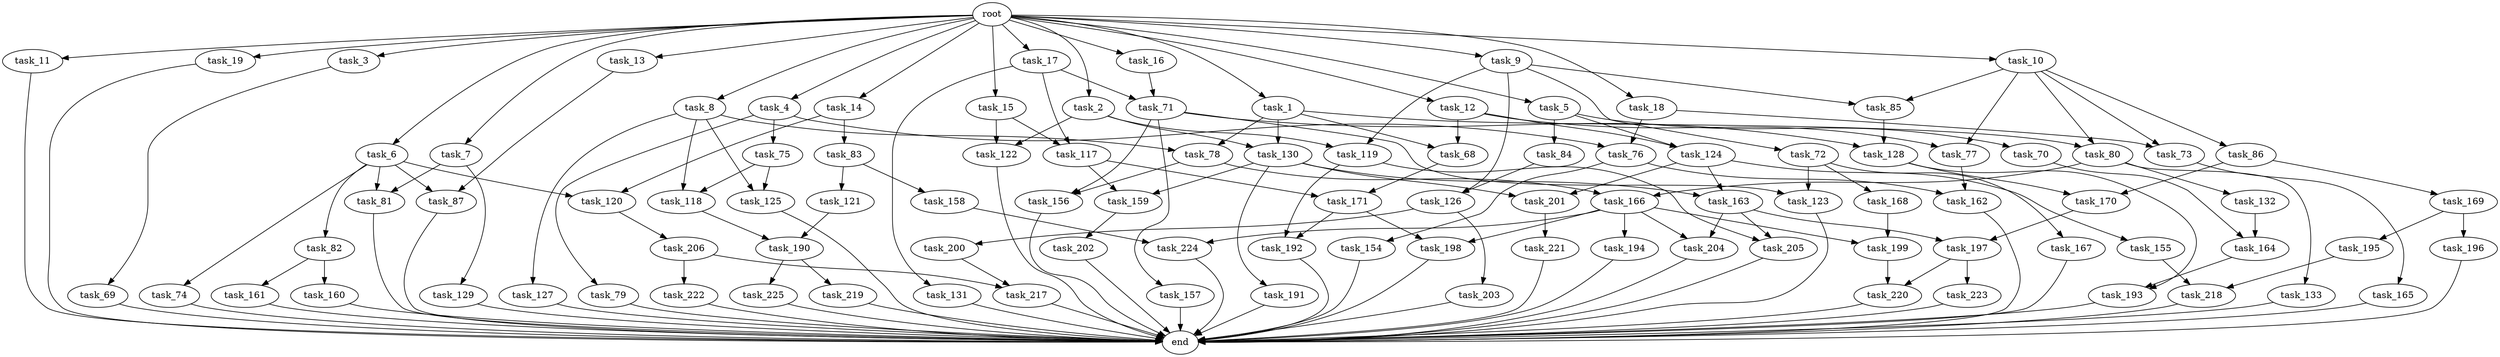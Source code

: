 digraph G {
  root [size="0.000000"];
  task_1 [size="1.024000"];
  task_2 [size="1.024000"];
  task_3 [size="1.024000"];
  task_4 [size="1.024000"];
  task_5 [size="1.024000"];
  task_6 [size="1.024000"];
  task_7 [size="1.024000"];
  task_8 [size="1.024000"];
  task_9 [size="1.024000"];
  task_10 [size="1.024000"];
  task_11 [size="1.024000"];
  task_12 [size="1.024000"];
  task_13 [size="1.024000"];
  task_14 [size="1.024000"];
  task_15 [size="1.024000"];
  task_16 [size="1.024000"];
  task_17 [size="1.024000"];
  task_18 [size="1.024000"];
  task_19 [size="1.024000"];
  task_68 [size="730144440.320000"];
  task_69 [size="549755813.888000"];
  task_70 [size="137438953.472000"];
  task_71 [size="446676598.784000"];
  task_72 [size="34359738.368000"];
  task_73 [size="1279900254.208000"];
  task_74 [size="420906795.008000"];
  task_75 [size="34359738.368000"];
  task_76 [size="893353197.568000"];
  task_77 [size="455266533.376000"];
  task_78 [size="1245540515.840000"];
  task_79 [size="34359738.368000"];
  task_80 [size="1116691496.960000"];
  task_81 [size="1116691496.960000"];
  task_82 [size="420906795.008000"];
  task_83 [size="137438953.472000"];
  task_84 [size="137438953.472000"];
  task_85 [size="455266533.376000"];
  task_86 [size="420906795.008000"];
  task_87 [size="635655159.808000"];
  task_117 [size="730144440.320000"];
  task_118 [size="1099511627.776000"];
  task_119 [size="584115552.256000"];
  task_120 [size="558345748.480000"];
  task_121 [size="695784701.952000"];
  task_122 [size="970662608.896000"];
  task_123 [size="687194767.360000"];
  task_124 [size="171798691.840000"];
  task_125 [size="1099511627.776000"];
  task_126 [size="730144440.320000"];
  task_127 [size="549755813.888000"];
  task_128 [size="970662608.896000"];
  task_129 [size="695784701.952000"];
  task_130 [size="1245540515.840000"];
  task_131 [size="309237645.312000"];
  task_132 [size="858993459.200000"];
  task_133 [size="858993459.200000"];
  task_154 [size="309237645.312000"];
  task_155 [size="309237645.312000"];
  task_156 [size="584115552.256000"];
  task_157 [size="549755813.888000"];
  task_158 [size="695784701.952000"];
  task_159 [size="893353197.568000"];
  task_160 [size="549755813.888000"];
  task_161 [size="549755813.888000"];
  task_162 [size="1005022347.264000"];
  task_163 [size="343597383.680000"];
  task_164 [size="1279900254.208000"];
  task_165 [size="420906795.008000"];
  task_166 [size="893353197.568000"];
  task_167 [size="137438953.472000"];
  task_168 [size="137438953.472000"];
  task_169 [size="137438953.472000"];
  task_170 [size="352187318.272000"];
  task_171 [size="1408749273.088000"];
  task_190 [size="627065225.216000"];
  task_191 [size="34359738.368000"];
  task_192 [size="1116691496.960000"];
  task_193 [size="352187318.272000"];
  task_194 [size="214748364.800000"];
  task_195 [size="77309411.328000"];
  task_196 [size="77309411.328000"];
  task_197 [size="249108103.168000"];
  task_198 [size="910533066.752000"];
  task_199 [size="523986010.112000"];
  task_200 [size="420906795.008000"];
  task_201 [size="343597383.680000"];
  task_202 [size="420906795.008000"];
  task_203 [size="420906795.008000"];
  task_204 [size="249108103.168000"];
  task_205 [size="455266533.376000"];
  task_206 [size="309237645.312000"];
  task_217 [size="833223655.424000"];
  task_218 [size="343597383.680000"];
  task_219 [size="137438953.472000"];
  task_220 [size="730144440.320000"];
  task_221 [size="549755813.888000"];
  task_222 [size="137438953.472000"];
  task_223 [size="309237645.312000"];
  task_224 [size="764504178.688000"];
  task_225 [size="137438953.472000"];
  end [size="0.000000"];

  root -> task_1 [size="1.000000"];
  root -> task_2 [size="1.000000"];
  root -> task_3 [size="1.000000"];
  root -> task_4 [size="1.000000"];
  root -> task_5 [size="1.000000"];
  root -> task_6 [size="1.000000"];
  root -> task_7 [size="1.000000"];
  root -> task_8 [size="1.000000"];
  root -> task_9 [size="1.000000"];
  root -> task_10 [size="1.000000"];
  root -> task_11 [size="1.000000"];
  root -> task_12 [size="1.000000"];
  root -> task_13 [size="1.000000"];
  root -> task_14 [size="1.000000"];
  root -> task_15 [size="1.000000"];
  root -> task_16 [size="1.000000"];
  root -> task_17 [size="1.000000"];
  root -> task_18 [size="1.000000"];
  root -> task_19 [size="1.000000"];
  task_1 -> task_68 [size="679477248.000000"];
  task_1 -> task_78 [size="679477248.000000"];
  task_1 -> task_80 [size="679477248.000000"];
  task_1 -> task_130 [size="679477248.000000"];
  task_2 -> task_119 [size="536870912.000000"];
  task_2 -> task_122 [size="536870912.000000"];
  task_2 -> task_130 [size="536870912.000000"];
  task_3 -> task_69 [size="536870912.000000"];
  task_4 -> task_75 [size="33554432.000000"];
  task_4 -> task_76 [size="33554432.000000"];
  task_4 -> task_79 [size="33554432.000000"];
  task_5 -> task_70 [size="134217728.000000"];
  task_5 -> task_84 [size="134217728.000000"];
  task_5 -> task_124 [size="134217728.000000"];
  task_6 -> task_74 [size="411041792.000000"];
  task_6 -> task_81 [size="411041792.000000"];
  task_6 -> task_82 [size="411041792.000000"];
  task_6 -> task_87 [size="411041792.000000"];
  task_6 -> task_120 [size="411041792.000000"];
  task_7 -> task_81 [size="679477248.000000"];
  task_7 -> task_129 [size="679477248.000000"];
  task_8 -> task_78 [size="536870912.000000"];
  task_8 -> task_118 [size="536870912.000000"];
  task_8 -> task_125 [size="536870912.000000"];
  task_8 -> task_127 [size="536870912.000000"];
  task_9 -> task_72 [size="33554432.000000"];
  task_9 -> task_85 [size="33554432.000000"];
  task_9 -> task_119 [size="33554432.000000"];
  task_9 -> task_126 [size="33554432.000000"];
  task_10 -> task_73 [size="411041792.000000"];
  task_10 -> task_77 [size="411041792.000000"];
  task_10 -> task_80 [size="411041792.000000"];
  task_10 -> task_85 [size="411041792.000000"];
  task_10 -> task_86 [size="411041792.000000"];
  task_11 -> end [size="1.000000"];
  task_12 -> task_68 [size="33554432.000000"];
  task_12 -> task_77 [size="33554432.000000"];
  task_12 -> task_124 [size="33554432.000000"];
  task_13 -> task_87 [size="209715200.000000"];
  task_14 -> task_83 [size="134217728.000000"];
  task_14 -> task_120 [size="134217728.000000"];
  task_15 -> task_117 [size="411041792.000000"];
  task_15 -> task_122 [size="411041792.000000"];
  task_16 -> task_71 [size="134217728.000000"];
  task_17 -> task_71 [size="301989888.000000"];
  task_17 -> task_117 [size="301989888.000000"];
  task_17 -> task_131 [size="301989888.000000"];
  task_18 -> task_73 [size="838860800.000000"];
  task_18 -> task_76 [size="838860800.000000"];
  task_19 -> end [size="1.000000"];
  task_68 -> task_171 [size="536870912.000000"];
  task_69 -> end [size="1.000000"];
  task_70 -> task_164 [size="838860800.000000"];
  task_71 -> task_123 [size="536870912.000000"];
  task_71 -> task_128 [size="536870912.000000"];
  task_71 -> task_156 [size="536870912.000000"];
  task_71 -> task_157 [size="536870912.000000"];
  task_72 -> task_123 [size="134217728.000000"];
  task_72 -> task_167 [size="134217728.000000"];
  task_72 -> task_168 [size="134217728.000000"];
  task_73 -> task_165 [size="411041792.000000"];
  task_74 -> end [size="1.000000"];
  task_75 -> task_118 [size="536870912.000000"];
  task_75 -> task_125 [size="536870912.000000"];
  task_76 -> task_154 [size="301989888.000000"];
  task_76 -> task_162 [size="301989888.000000"];
  task_77 -> task_162 [size="679477248.000000"];
  task_78 -> task_156 [size="33554432.000000"];
  task_78 -> task_166 [size="33554432.000000"];
  task_79 -> end [size="1.000000"];
  task_80 -> task_132 [size="838860800.000000"];
  task_80 -> task_133 [size="838860800.000000"];
  task_80 -> task_166 [size="838860800.000000"];
  task_81 -> end [size="1.000000"];
  task_82 -> task_160 [size="536870912.000000"];
  task_82 -> task_161 [size="536870912.000000"];
  task_83 -> task_121 [size="679477248.000000"];
  task_83 -> task_158 [size="679477248.000000"];
  task_84 -> task_126 [size="679477248.000000"];
  task_85 -> task_128 [size="411041792.000000"];
  task_86 -> task_169 [size="134217728.000000"];
  task_86 -> task_170 [size="134217728.000000"];
  task_87 -> end [size="1.000000"];
  task_117 -> task_159 [size="838860800.000000"];
  task_117 -> task_171 [size="838860800.000000"];
  task_118 -> task_190 [size="536870912.000000"];
  task_119 -> task_192 [size="411041792.000000"];
  task_119 -> task_205 [size="411041792.000000"];
  task_120 -> task_206 [size="301989888.000000"];
  task_121 -> task_190 [size="75497472.000000"];
  task_122 -> end [size="1.000000"];
  task_123 -> end [size="1.000000"];
  task_124 -> task_155 [size="301989888.000000"];
  task_124 -> task_163 [size="301989888.000000"];
  task_124 -> task_201 [size="301989888.000000"];
  task_125 -> end [size="1.000000"];
  task_126 -> task_200 [size="411041792.000000"];
  task_126 -> task_203 [size="411041792.000000"];
  task_127 -> end [size="1.000000"];
  task_128 -> task_170 [size="209715200.000000"];
  task_128 -> task_193 [size="209715200.000000"];
  task_129 -> end [size="1.000000"];
  task_130 -> task_159 [size="33554432.000000"];
  task_130 -> task_163 [size="33554432.000000"];
  task_130 -> task_191 [size="33554432.000000"];
  task_130 -> task_201 [size="33554432.000000"];
  task_131 -> end [size="1.000000"];
  task_132 -> task_164 [size="411041792.000000"];
  task_133 -> end [size="1.000000"];
  task_154 -> end [size="1.000000"];
  task_155 -> task_218 [size="301989888.000000"];
  task_156 -> end [size="1.000000"];
  task_157 -> end [size="1.000000"];
  task_158 -> task_224 [size="536870912.000000"];
  task_159 -> task_202 [size="411041792.000000"];
  task_160 -> end [size="1.000000"];
  task_161 -> end [size="1.000000"];
  task_162 -> end [size="1.000000"];
  task_163 -> task_197 [size="33554432.000000"];
  task_163 -> task_204 [size="33554432.000000"];
  task_163 -> task_205 [size="33554432.000000"];
  task_164 -> task_193 [size="134217728.000000"];
  task_165 -> end [size="1.000000"];
  task_166 -> task_194 [size="209715200.000000"];
  task_166 -> task_198 [size="209715200.000000"];
  task_166 -> task_199 [size="209715200.000000"];
  task_166 -> task_204 [size="209715200.000000"];
  task_166 -> task_224 [size="209715200.000000"];
  task_167 -> end [size="1.000000"];
  task_168 -> task_199 [size="301989888.000000"];
  task_169 -> task_195 [size="75497472.000000"];
  task_169 -> task_196 [size="75497472.000000"];
  task_170 -> task_197 [size="209715200.000000"];
  task_171 -> task_192 [size="679477248.000000"];
  task_171 -> task_198 [size="679477248.000000"];
  task_190 -> task_219 [size="134217728.000000"];
  task_190 -> task_225 [size="134217728.000000"];
  task_191 -> end [size="1.000000"];
  task_192 -> end [size="1.000000"];
  task_193 -> end [size="1.000000"];
  task_194 -> end [size="1.000000"];
  task_195 -> task_218 [size="33554432.000000"];
  task_196 -> end [size="1.000000"];
  task_197 -> task_220 [size="301989888.000000"];
  task_197 -> task_223 [size="301989888.000000"];
  task_198 -> end [size="1.000000"];
  task_199 -> task_220 [size="411041792.000000"];
  task_200 -> task_217 [size="679477248.000000"];
  task_201 -> task_221 [size="536870912.000000"];
  task_202 -> end [size="1.000000"];
  task_203 -> end [size="1.000000"];
  task_204 -> end [size="1.000000"];
  task_205 -> end [size="1.000000"];
  task_206 -> task_217 [size="134217728.000000"];
  task_206 -> task_222 [size="134217728.000000"];
  task_217 -> end [size="1.000000"];
  task_218 -> end [size="1.000000"];
  task_219 -> end [size="1.000000"];
  task_220 -> end [size="1.000000"];
  task_221 -> end [size="1.000000"];
  task_222 -> end [size="1.000000"];
  task_223 -> end [size="1.000000"];
  task_224 -> end [size="1.000000"];
  task_225 -> end [size="1.000000"];
}
